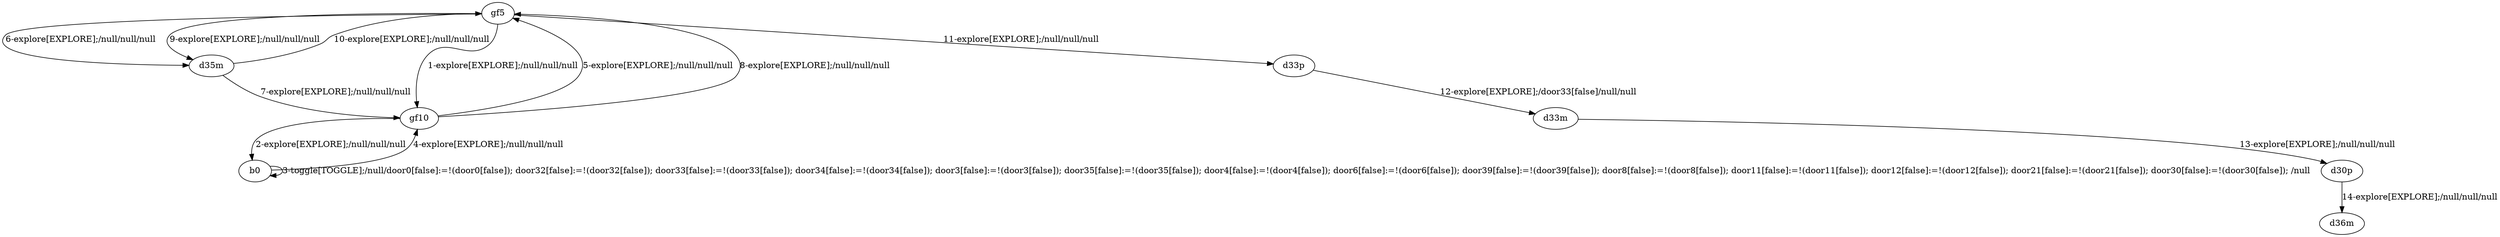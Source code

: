 # Total number of goals covered by this test: 1
# d33m --> d30p

digraph g {
"gf5" -> "gf10" [label = "1-explore[EXPLORE];/null/null/null"];
"gf10" -> "b0" [label = "2-explore[EXPLORE];/null/null/null"];
"b0" -> "b0" [label = "3-toggle[TOGGLE];/null/door0[false]:=!(door0[false]); door32[false]:=!(door32[false]); door33[false]:=!(door33[false]); door34[false]:=!(door34[false]); door3[false]:=!(door3[false]); door35[false]:=!(door35[false]); door4[false]:=!(door4[false]); door6[false]:=!(door6[false]); door39[false]:=!(door39[false]); door8[false]:=!(door8[false]); door11[false]:=!(door11[false]); door12[false]:=!(door12[false]); door21[false]:=!(door21[false]); door30[false]:=!(door30[false]); /null"];
"b0" -> "gf10" [label = "4-explore[EXPLORE];/null/null/null"];
"gf10" -> "gf5" [label = "5-explore[EXPLORE];/null/null/null"];
"gf5" -> "d35m" [label = "6-explore[EXPLORE];/null/null/null"];
"d35m" -> "gf10" [label = "7-explore[EXPLORE];/null/null/null"];
"gf10" -> "gf5" [label = "8-explore[EXPLORE];/null/null/null"];
"gf5" -> "d35m" [label = "9-explore[EXPLORE];/null/null/null"];
"d35m" -> "gf5" [label = "10-explore[EXPLORE];/null/null/null"];
"gf5" -> "d33p" [label = "11-explore[EXPLORE];/null/null/null"];
"d33p" -> "d33m" [label = "12-explore[EXPLORE];/door33[false]/null/null"];
"d33m" -> "d30p" [label = "13-explore[EXPLORE];/null/null/null"];
"d30p" -> "d36m" [label = "14-explore[EXPLORE];/null/null/null"];
}